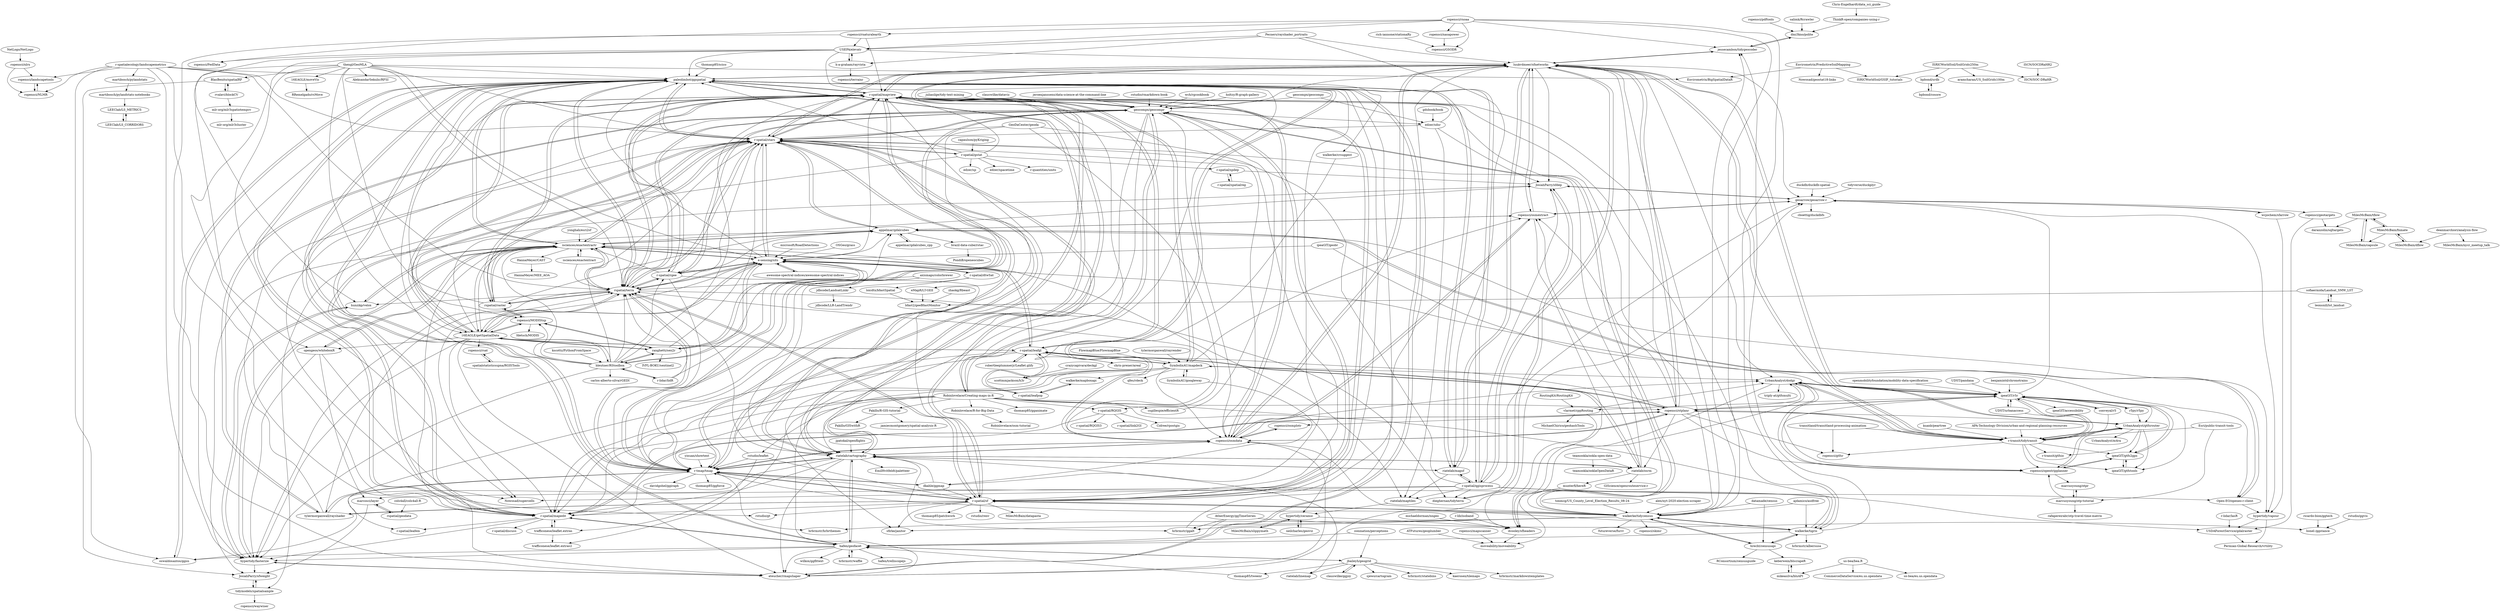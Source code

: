 digraph G {
"Chris-Engelhardt/data_sci_guide" -> "ThinkR-open/companies-using-r" ["e"=1]
"ThinkR-open/companies-using-r" -> "dmi3kno/polite"
"jeroenjanssens/data-science-at-the-command-line" -> "geocompx/geocompr" ["e"=1]
"OSGeo/grass" -> "e-sensing/sits" ["e"=1]
"tylermorganwall/rayrender" -> "SymbolixAU/mapdeck" ["e"=1]
"zhaokg/Rbeast" -> "bfast2/geeBfastMonitor" ["e"=1]
"thomasp85/scico" -> "paleolimbot/ggspatial" ["e"=1]
"r-spatial/leafgl" -> "SymbolixAU/mapdeck"
"r-spatial/leafgl" -> "r-spatial/leafpop"
"r-spatial/leafgl" -> "r-spatial/mapview"
"r-spatial/leafgl" -> "robertleeplummerjr/Leaflet.glify" ["e"=1]
"r-spatial/leafgl" -> "r-spatial/leafem"
"r-spatial/leafgl" -> "isciences/exactextractr"
"r-spatial/leafgl" -> "16EAGLE/getSpatialData"
"r-spatial/leafgl" -> "r-spatial/mapedit"
"r-spatial/leafgl" -> "chris-prener/areal"
"r-spatial/leafgl" -> "riatelab/osrm"
"edzer/sdsr" -> "JosiahParry/sfdep"
"edzer/sdsr" -> "riatelab/maptiles"
"edzer/sdsr" -> "r-spatial/stars"
"edzer/sdsr" -> "r-spatial/mapview"
"Robinlovelace/Creating-maps-in-R" -> "geocompx/geocompr"
"Robinlovelace/Creating-maps-in-R" -> "r-tmap/tmap"
"Robinlovelace/Creating-maps-in-R" -> "csgillespie/efficientR" ["e"=1]
"Robinlovelace/Creating-maps-in-R" -> "r-spatial/mapedit"
"Robinlovelace/Creating-maps-in-R" -> "walkerke/tigris"
"Robinlovelace/Creating-maps-in-R" -> "Pakillo/R-GIS-tutorial"
"Robinlovelace/Creating-maps-in-R" -> "Robinlovelace/R-for-Big-Data"
"Robinlovelace/Creating-maps-in-R" -> "ropensci/stplanr"
"Robinlovelace/Creating-maps-in-R" -> "riatelab/cartography"
"Robinlovelace/Creating-maps-in-R" -> "thomasp85/gganimate" ["e"=1]
"Robinlovelace/Creating-maps-in-R" -> "r-spatial/mapview"
"Robinlovelace/Creating-maps-in-R" -> "dkahle/ggmap" ["e"=1]
"Robinlovelace/Creating-maps-in-R" -> "paleolimbot/ggspatial"
"Robinlovelace/Creating-maps-in-R" -> "rstudio/leaflet" ["e"=1]
"Robinlovelace/Creating-maps-in-R" -> "r-spatial/RQGIS"
"rich-iannone/stationaRy" -> "ropensci/GSODR" ["e"=1]
"MilesMcBain/dflow" -> "MilesMcBain/fnmate"
"tylermorganwall/rayshader" -> "r-tmap/tmap" ["e"=1]
"tylermorganwall/rayshader" -> "geocompx/geocompr" ["e"=1]
"tylermorganwall/rayshader" -> "r-spatial/sf" ["e"=1]
"tylermorganwall/rayshader" -> "r-spatial/stars" ["e"=1]
"tylermorganwall/rayshader" -> "rspatial/terra" ["e"=1]
"yixuan/showtext" -> "r-tmap/tmap" ["e"=1]
"thengl/GeoMLA" -> "BlasBenito/spatialRF"
"thengl/GeoMLA" -> "AleksandarSekulic/RFSI"
"thengl/GeoMLA" -> "r-spatial/stars"
"thengl/GeoMLA" -> "rspatial/terra"
"thengl/GeoMLA" -> "16EAGLE/getSpatialData"
"thengl/GeoMLA" -> "Nowosad/supercells"
"thengl/GeoMLA" -> "e-sensing/sits"
"thengl/GeoMLA" -> "paleolimbot/ggspatial"
"thengl/GeoMLA" -> "ropensci/MODIStsp"
"thengl/GeoMLA" -> "opengeos/whiteboxR"
"thengl/GeoMLA" -> "16EAGLE/moveVis"
"thengl/GeoMLA" -> "Envirometrix/BigSpatialDataR"
"Open-EO/openeo-r-client" -> "appelmar/gdalcubes"
"Open-EO/openeo-r-client" -> "hypertidy/vapour"
"eMapR/LT-GEE" -> "bfast2/geeBfastMonitor" ["e"=1]
"ropensci/nlrx" -> "ropensci/landscapetools"
"ropensci/nlrx" -> "ropensci/NLMR"
"SymbolixAU/mapdeck" -> "r-spatial/leafgl"
"SymbolixAU/mapdeck" -> "SymbolixAU/googleway"
"SymbolixAU/mapdeck" -> "r-spatial/mapview"
"SymbolixAU/mapdeck" -> "ropensci/osmextract"
"SymbolixAU/mapdeck" -> "r-spatial/mapedit"
"SymbolixAU/mapdeck" -> "ropensci/stplanr"
"SymbolixAU/mapdeck" -> "qfes/rdeck" ["e"=1]
"SymbolixAU/mapdeck" -> "ateucher/rmapshaper"
"SymbolixAU/mapdeck" -> "walkerke/mapboxapi"
"SymbolixAU/mapdeck" -> "scottmmjackson/h3r"
"SymbolixAU/mapdeck" -> "ropensci/osmdata"
"SymbolixAU/mapdeck" -> "UrbanAnalyst/dodgr"
"SymbolixAU/mapdeck" -> "trafficonese/leaflet.extras2"
"appelmar/gdalcubes" -> "Open-EO/openeo-r-client"
"appelmar/gdalcubes" -> "appelmar/gdalcubes_cpp"
"appelmar/gdalcubes" -> "hypertidy/vapour"
"appelmar/gdalcubes" -> "isciences/exactextractr"
"appelmar/gdalcubes" -> "brazil-data-cube/rstac"
"appelmar/gdalcubes" -> "r-spatial/stars"
"appelmar/gdalcubes" -> "ropensci/osmextract"
"luukvdmeer/sfnetworks" -> "jessecambon/tidygeocoder"
"luukvdmeer/sfnetworks" -> "ropensci/osmextract"
"luukvdmeer/sfnetworks" -> "r-spatial/stars"
"luukvdmeer/sfnetworks" -> "ropensci/stplanr"
"luukvdmeer/sfnetworks" -> "r-spatial/mapview"
"luukvdmeer/sfnetworks" -> "riatelab/mapsf"
"luukvdmeer/sfnetworks" -> "r-tmap/tmap"
"luukvdmeer/sfnetworks" -> "paleolimbot/ggspatial"
"luukvdmeer/sfnetworks" -> "ropensci/osmdata"
"luukvdmeer/sfnetworks" -> "JosiahParry/sfdep"
"luukvdmeer/sfnetworks" -> "geoarrow/geoarrow-r"
"luukvdmeer/sfnetworks" -> "r-spatial/qgisprocess"
"luukvdmeer/sfnetworks" -> "ipeaGIT/r5r"
"luukvdmeer/sfnetworks" -> "r-transit/tidytransit"
"luukvdmeer/sfnetworks" -> "UrbanAnalyst/dodgr"
"loicdtx/bfastSpatial" -> "bfast2/geeBfastMonitor"
"bleutner/RStoolbox" -> "16EAGLE/getSpatialData"
"bleutner/RStoolbox" -> "e-sensing/sits"
"bleutner/RStoolbox" -> "ranghetti/sen2r"
"bleutner/RStoolbox" -> "rspatial/terra"
"bleutner/RStoolbox" -> "r-spatial/mapview"
"bleutner/RStoolbox" -> "isciences/exactextractr"
"bleutner/RStoolbox" -> "ropensci/MODIStsp"
"bleutner/RStoolbox" -> "r-spatial/stars"
"bleutner/RStoolbox" -> "hypertidy/fasterize"
"bleutner/RStoolbox" -> "r-spatial/rgee" ["e"=1]
"bleutner/RStoolbox" -> "paleolimbot/ggspatial"
"bleutner/RStoolbox" -> "r-lidar/lidR" ["e"=1]
"bleutner/RStoolbox" -> "carlos-alberto-silva/rGEDI" ["e"=1]
"leonsnill/lst_landsat" -> "sofiaermida/Landsat_SMW_LST"
"r-spatialecology/landscapemetrics" -> "ropensci/NLMR"
"r-spatialecology/landscapemetrics" -> "paleolimbot/ggspatial"
"r-spatialecology/landscapemetrics" -> "martibosch/pylandstats"
"r-spatialecology/landscapemetrics" -> "ropensci/landscapetools"
"r-spatialecology/landscapemetrics" -> "rspatial/terra"
"r-spatialecology/landscapemetrics" -> "r-spatial/mapedit"
"r-spatialecology/landscapemetrics" -> "hypertidy/fasterize"
"r-spatialecology/landscapemetrics" -> "r-spatial/stars"
"r-spatialecology/landscapemetrics" -> "oswaldosantos/ggsn"
"dmi3kno/polite" -> "jessecambon/tidygeocoder"
"gdsbook/book" -> "edzer/sdsr" ["e"=1]
"ropensci/rnoaa" -> "ropensci/nasapower"
"ropensci/rnoaa" -> "USEPA/elevatr"
"ropensci/rnoaa" -> "ropensci/FedData"
"ropensci/rnoaa" -> "ropensci/GSODR"
"ropensci/rnoaa" -> "jessecambon/tidygeocoder"
"ropensci/rnoaa" -> "walkerke/tigris"
"ropensci/rnoaa" -> "ropensci/rnaturalearth"
"ropensci/rnoaa" -> "walkerke/tidycensus"
"openmobilityfoundation/mobility-data-specification" -> "ipeaGIT/r5r" ["e"=1]
"walkerke/mapboxapi" -> "r-spatial/leafpop"
"r-tmap/tmap" -> "r-spatial/mapview"
"r-tmap/tmap" -> "r-spatial/stars"
"r-tmap/tmap" -> "r-spatial/sf"
"r-tmap/tmap" -> "rspatial/terra"
"r-tmap/tmap" -> "geocompx/geocompr"
"r-tmap/tmap" -> "paleolimbot/ggspatial"
"r-tmap/tmap" -> "riatelab/cartography"
"r-tmap/tmap" -> "luukvdmeer/sfnetworks"
"r-tmap/tmap" -> "ropensci/osmdata"
"r-tmap/tmap" -> "r-spatial/mapedit"
"r-tmap/tmap" -> "hrbrmstr/hrbrthemes" ["e"=1]
"r-tmap/tmap" -> "thomasp85/ggforce" ["e"=1]
"r-tmap/tmap" -> "tylermorganwall/rayshader" ["e"=1]
"r-tmap/tmap" -> "dkahle/ggmap" ["e"=1]
"r-tmap/tmap" -> "davidgohel/ggiraph" ["e"=1]
"vlarmet/cppRouting" -> "UrbanAnalyst/dodgr"
"vlarmet/cppRouting" -> "dcooley/sfheaders"
"vlarmet/cppRouting" -> "MichaelChirico/geohashTools"
"rstudio/rmarkdown-book" -> "geocompx/geocompr" ["e"=1]
"neilcharles/geoviz" -> "hypertidy/ceramic"
"mlr-org/mlr3spatiotempcv" -> "mlr-org/mlr3cluster" ["e"=1]
"wch/rgcookbook" -> "geocompx/geocompr" ["e"=1]
"jbaileyh/geogrid" -> "hafen/geofacet"
"jbaileyh/geogrid" -> "clauswilke/ggjoy" ["e"=1]
"jbaileyh/geogrid" -> "riatelab/linemap"
"jbaileyh/geogrid" -> "sjewo/cartogram"
"jbaileyh/geogrid" -> "hrbrmstr/statebins"
"jbaileyh/geogrid" -> "kaerosen/tilemaps"
"jbaileyh/geogrid" -> "thomasp85/tweenr" ["e"=1]
"jbaileyh/geogrid" -> "hrbrmstr/markdowntemplates" ["e"=1]
"ipeaGIT/geobr" -> "ipeaGIT/r5r" ["e"=1]
"ipeaGIT/geobr" -> "e-sensing/sits" ["e"=1]
"marcusyoung/otp-tutorial" -> "marcusyoung/otpr"
"marcusyoung/otp-tutorial" -> "ropensci/opentripplanner"
"marcusyoung/otp-tutorial" -> "rafapereirabr/otp-travel-time-matrix" ["e"=1]
"crazycapivara/deckgl" -> "scottmmjackson/h3r"
"rspatial/terra" -> "r-spatial/stars"
"rspatial/terra" -> "isciences/exactextractr"
"rspatial/terra" -> "r-spatial/sf"
"rspatial/terra" -> "r-tmap/tmap"
"rspatial/terra" -> "rspatial/raster"
"rspatial/terra" -> "paleolimbot/ggspatial"
"rspatial/terra" -> "r-spatial/mapview"
"rspatial/terra" -> "appelmar/gdalcubes"
"rspatial/terra" -> "16EAGLE/getSpatialData"
"rspatial/terra" -> "r-spatial/rgee" ["e"=1]
"rspatial/terra" -> "hunzikp/velox"
"rspatial/terra" -> "geocompx/geocompr"
"rspatial/terra" -> "hypertidy/fasterize"
"rspatial/terra" -> "e-sensing/sits"
"rspatial/terra" -> "dieghernan/tidyterra"
"16EAGLE/getSpatialData" -> "bleutner/RStoolbox"
"16EAGLE/getSpatialData" -> "e-sensing/sits"
"16EAGLE/getSpatialData" -> "rspatial/terra"
"16EAGLE/getSpatialData" -> "appelmar/gdalcubes"
"16EAGLE/getSpatialData" -> "r-spatial/stars"
"16EAGLE/getSpatialData" -> "r-spatial/mapview"
"16EAGLE/getSpatialData" -> "hypertidy/fasterize"
"16EAGLE/getSpatialData" -> "ranghetti/sen2r"
"16EAGLE/getSpatialData" -> "isciences/exactextractr"
"16EAGLE/getSpatialData" -> "r-spatial/leafgl"
"16EAGLE/getSpatialData" -> "r-spatial/mapedit"
"16EAGLE/getSpatialData" -> "ropensci/MODIStsp"
"16EAGLE/getSpatialData" -> "opengeos/whiteboxR"
"16EAGLE/getSpatialData" -> "ropensci/rsat"
"16EAGLE/getSpatialData" -> "ateucher/rmapshaper"
"r-transit/tidytransit" -> "UrbanAnalyst/gtfsrouter"
"r-transit/tidytransit" -> "ipeaGIT/gtfstools"
"r-transit/tidytransit" -> "UrbanAnalyst/dodgr"
"r-transit/tidytransit" -> "ipeaGIT/r5r"
"r-transit/tidytransit" -> "ipeaGIT/gtfs2gps"
"r-transit/tidytransit" -> "ropensci/opentripplanner"
"r-transit/tidytransit" -> "r-transit/gtfsio"
"r-transit/tidytransit" -> "ropensci/gtfsr"
"r-transit/tidytransit" -> "ropensci/stplanr"
"r-transit/tidytransit" -> "luukvdmeer/sfnetworks"
"michaeldorman/nngeo" -> "dcooley/sfheaders"
"isciences/exactextractr" -> "isciences/exactextract" ["e"=1]
"isciences/exactextractr" -> "rspatial/terra"
"isciences/exactextractr" -> "appelmar/gdalcubes"
"isciences/exactextractr" -> "hypertidy/fasterize"
"isciences/exactextractr" -> "r-spatial/stars"
"isciences/exactextractr" -> "hunzikp/velox"
"isciences/exactextractr" -> "paleolimbot/ggspatial"
"isciences/exactextractr" -> "opengeos/whiteboxR"
"isciences/exactextractr" -> "HannaMeyer/CAST"
"isciences/exactextractr" -> "ateucher/rmapshaper"
"isciences/exactextractr" -> "e-sensing/sits"
"isciences/exactextractr" -> "riatelab/maptiles"
"isciences/exactextractr" -> "r-spatial/leafgl"
"isciences/exactextractr" -> "JosiahParry/sfdep"
"isciences/exactextractr" -> "16EAGLE/getSpatialData"
"MilesMcBain/slippymath" -> "hypertidy/ceramic"
"hypertidy/ceramic" -> "MilesMcBain/slippymath"
"hypertidy/ceramic" -> "dcooley/sfheaders"
"hypertidy/ceramic" -> "neilcharles/geoviz"
"martibosch/pylandstats" -> "martibosch/pylandstats-notebooks"
"FlowmapBlue/FlowmapBlue" -> "SymbolixAU/mapdeck" ["e"=1]
"UDST/pandana" -> "ipeaGIT/r5r" ["e"=1]
"rvalavi/blockCV" -> "BlasBenito/spatialRF"
"rvalavi/blockCV" -> "mlr-org/mlr3spatiotempcv"
"r-spatial/spdep" -> "r-spatial/spatialreg"
"r-spatial/spdep" -> "JosiahParry/sfdep"
"r-spatial/leafpop" -> "walkerke/mapboxapi"
"r-spatial/leafpop" -> "r-spatial/leafgl"
"Envirometrix/PredictiveSoilMapping" -> "ISRICWorldSoil/GSIF_tutorials"
"Envirometrix/PredictiveSoilMapping" -> "Nowosad/geostat18-links"
"Envirometrix/PredictiveSoilMapping" -> "Envirometrix/BigSpatialDataR"
"ropensci/opentripplanner" -> "ipeaGIT/gtfs2gps"
"ropensci/opentripplanner" -> "marcusyoung/otpr"
"ropensci/opentripplanner" -> "UrbanAnalyst/gtfsrouter"
"ropensci/opentripplanner" -> "UrbanAnalyst/dodgr"
"marcusyoung/otpr" -> "marcusyoung/otp-tutorial"
"kuanb/peartree" -> "r-transit/tidytransit" ["e"=1]
"opengeos/whiteboxR" -> "Nowosad/supercells"
"opengeos/whiteboxR" -> "hypertidy/fasterize"
"opengeos/whiteboxR" -> "marcosci/layer"
"opengeos/whiteboxR" -> "isciences/exactextractr"
"isciences/exactextract" -> "isciences/exactextractr" ["e"=1]
"isciences/exactextract" -> "rspatial/terra" ["e"=1]
"spatialstatisticsupna/RGISTools" -> "ropensci/rsat"
"rspatial/raster" -> "rspatial/terra"
"rspatial/raster" -> "r-spatial/stars"
"rspatial/raster" -> "r-spatial/mapview"
"rspatial/raster" -> "paleolimbot/ggspatial"
"rspatial/raster" -> "appelmar/gdalcubes"
"rspatial/raster" -> "ropensci/MODIStsp"
"rspatial/raster" -> "isciences/exactextractr"
"ropensci/nasapower" -> "ropensci/GSODR"
"MilesMcBain/fnmate" -> "MilesMcBain/dflow"
"MilesMcBain/fnmate" -> "MilesMcBain/tflow"
"MilesMcBain/fnmate" -> "MilesMcBain/capsule"
"ATFutures/geoplumber" -> "moveability/moveability"
"yonghah/esri2sf" -> "isciences/exactextractr"
"ropensci/landscapetools" -> "ropensci/NLMR"
"dcooley/sfheaders" -> "moveability/moveability"
"r-lib/isoband" -> "dcooley/sfheaders"
"UrbanAnalyst/gtfsrouter" -> "r-transit/tidytransit"
"UrbanAnalyst/gtfsrouter" -> "UrbanAnalyst/dodgr"
"UrbanAnalyst/gtfsrouter" -> "ropensci/opentripplanner"
"UrbanAnalyst/gtfsrouter" -> "r-transit/gtfsio"
"UrbanAnalyst/gtfsrouter" -> "ipeaGIT/gtfs2gps"
"UrbanAnalyst/gtfsrouter" -> "UrbanAnalyst/m4ra"
"UrbanAnalyst/gtfsrouter" -> "ipeaGIT/gtfstools"
"ropensci/mapscanner" -> "moveability/moveability"
"appelmar/gdalcubes_cpp" -> "appelmar/gdalcubes"
"r-spatial/spatialreg" -> "r-spatial/spdep"
"martibosch/pylandstats-notebooks" -> "LEEClab/LS_METRICS"
"bpbond/cosore" -> "bpbond/srdb"
"MilesMcBain/capsule" -> "MilesMcBain/tflow"
"capaulson/pyKriging" -> "r-spatial/gstat" ["e"=1]
"rspatial/geodata" -> "marcosci/layer"
"r-spatial/rgee" -> "e-sensing/sits" ["e"=1]
"r-spatial/rgee" -> "rspatial/terra" ["e"=1]
"r-spatial/rgee" -> "r-spatial/mapview" ["e"=1]
"r-spatial/rgee" -> "r-spatial/stars" ["e"=1]
"r-spatial/rgee" -> "isciences/exactextractr" ["e"=1]
"r-spatial/rgee" -> "r-tmap/tmap" ["e"=1]
"r-spatial/rgee" -> "r-spatial/sf" ["e"=1]
"r-spatial/rgee" -> "geocompx/geocompr" ["e"=1]
"jessecambon/tidygeocoder" -> "luukvdmeer/sfnetworks"
"jessecambon/tidygeocoder" -> "dmi3kno/polite"
"ropensci/osmextract" -> "ropensci/osmdata"
"ropensci/osmextract" -> "geoarrow/geoarrow-r"
"ropensci/osmextract" -> "dcooley/sfheaders"
"ropensci/osmextract" -> "appelmar/gdalcubes"
"ropensci/osmextract" -> "luukvdmeer/sfnetworks"
"munterfi/hereR" -> "dcooley/sfheaders"
"walkerke/crsuggest" -> "chris-prener/areal"
"r-spatial/dtwSat" -> "loicdtx/bfastSpatial"
"r-spatial/dtwSat" -> "e-sensing/sits"
"r-spatial/dtwSat" -> "jdbcode/LandsatLinkr"
"riatelab/mapsf" -> "paleolimbot/ggspatial"
"riatelab/mapsf" -> "luukvdmeer/sfnetworks"
"riatelab/mapsf" -> "r-spatial/qgisprocess"
"riatelab/mapsf" -> "riatelab/cartography"
"riatelab/mapsf" -> "riatelab/maptiles"
"brazil-data-cube/rstac" -> "PondiB/openeocubes"
"mikeasilva/blsAPI" -> "keberwein/blscrapeR"
"sofiaermida/Landsat_SMW_LST" -> "leonsnill/lst_landsat"
"sofiaermida/Landsat_SMW_LST" -> "bfast2/geeBfastMonitor"
"rstudio/leaflet" -> "r-spatial/mapview" ["e"=1]
"rstudio/leaflet" -> "r-tmap/tmap" ["e"=1]
"rstudio/leaflet" -> "r-spatial/sf" ["e"=1]
"rstudio/leaflet" -> "trafficonese/leaflet.extras" ["e"=1]
"APA-Technology-Division/urban-and-regional-planning-resources" -> "r-transit/tidytransit" ["e"=1]
"dkahle/ggmap" -> "r-tmap/tmap" ["e"=1]
"dkahle/ggmap" -> "paleolimbot/ggspatial" ["e"=1]
"dkahle/ggmap" -> "riatelab/cartography" ["e"=1]
"dkahle/ggmap" -> "r-spatial/sf" ["e"=1]
"NetLogo/NetLogo" -> "ropensci/nlrx" ["e"=1]
"ropensci/MODIStsp" -> "ranghetti/sen2r"
"ropensci/MODIStsp" -> "fdetsch/MODIS"
"ropensci/MODIStsp" -> "rspatial/raster"
"ropensci/MODIStsp" -> "16EAGLE/getSpatialData"
"jdbcode/LandsatLinkr" -> "jdbcode/LLR-LandTrendr"
"ipeaGIT/r5r" -> "UrbanAnalyst/dodgr"
"ipeaGIT/r5r" -> "r-transit/tidytransit"
"ipeaGIT/r5r" -> "ipeaGIT/gtfs2gps"
"ipeaGIT/r5r" -> "r5py/r5py" ["e"=1]
"ipeaGIT/r5r" -> "UrbanAnalyst/gtfsrouter"
"ipeaGIT/r5r" -> "ipeaGIT/accessibility"
"ipeaGIT/r5r" -> "luukvdmeer/sfnetworks"
"ipeaGIT/r5r" -> "conveyal/r5" ["e"=1]
"ipeaGIT/r5r" -> "ropensci/stplanr"
"ipeaGIT/r5r" -> "ipeaGIT/gtfstools"
"ipeaGIT/r5r" -> "ropensci/opentripplanner"
"ipeaGIT/r5r" -> "UDST/urbanaccess" ["e"=1]
"ipeaGIT/r5r" -> "vlarmet/cppRouting"
"ipeaGIT/r5r" -> "geoarrow/geoarrow-r"
"teamookla/ookla-open-data" -> "teamookla/ooklaOpenDataR"
"teamookla/ookla-open-data" -> "riatelab/osrm"
"ipeaGIT/gtfs2gps" -> "ipeaGIT/gtfstools"
"ipeaGIT/gtfs2gps" -> "ropensci/opentripplanner"
"ipeaGIT/gtfs2gps" -> "ipeaGIT/r5r"
"deanmarchiori/analysis-flow" -> "MilesMcBain/nycr_meetup_talk"
"deanmarchiori/analysis-flow" -> "MilesMcBain/dflow"
"bpbond/srdb" -> "bpbond/cosore"
"ropensci/rsat" -> "spatialstatisticsupna/RGISTools"
"jpatokal/openflights" -> "riatelab/cartography" ["e"=1]
"alex/nyt-2020-election-scraper" -> "walkerke/tidycensus" ["e"=1]
"microsoft/RoadDetections" -> "e-sensing/sits" ["e"=1]
"hrbrmstr/waffle" -> "hafen/geofacet" ["e"=1]
"r-spatial/qgisprocess" -> "Nowosad/supercells"
"r-spatial/qgisprocess" -> "geoarrow/geoarrow-r"
"r-spatial/qgisprocess" -> "paleolimbot/ggspatial"
"r-spatial/qgisprocess" -> "marcosci/layer"
"r-spatial/qgisprocess" -> "riatelab/mapsf"
"r-spatial/qgisprocess" -> "luukvdmeer/sfnetworks"
"r-spatial/qgisprocess" -> "r-spatial/stars"
"r-spatial/qgisprocess" -> "JosiahParry/sfdep"
"r-spatial/qgisprocess" -> "Open-EO/openeo-r-client"
"r-spatial/qgisprocess" -> "dieghernan/tidyterra"
"r-spatial/qgisprocess" -> "USDAForestService/gdalraster"
"r-spatial/qgisprocess" -> "riatelab/maptiles"
"awesome-spectral-indices/awesome-spectral-indices" -> "e-sensing/sits" ["e"=1]
"ricardo-bion/ggtech" -> "lionel-/ggstance" ["e"=1]
"walkerke/tigris" -> "walkerke/tidycensus"
"walkerke/tigris" -> "hrecht/censusapi"
"walkerke/tigris" -> "r-tmap/tmap"
"walkerke/tigris" -> "jessecambon/tidygeocoder"
"walkerke/tigris" -> "hrbrmstr/albersusa" ["e"=1]
"walkerke/tigris" -> "r-spatial/mapview"
"walkerke/tigris" -> "hafen/geofacet"
"walkerke/tigris" -> "r-spatial/sf"
"holtzy/R-graph-gallery" -> "geocompx/geocompr" ["e"=1]
"ropensci/rnaturalearth" -> "ateucher/rmapshaper"
"ropensci/rnaturalearth" -> "r-spatial/mapview"
"ropensci/rnaturalearth" -> "USEPA/elevatr"
"riatelab/maptiles" -> "hypertidy/ceramic"
"ateucher/rmapshaper" -> "hypertidy/fasterize"
"ateucher/rmapshaper" -> "geoarrow/geoarrow-r"
"ateucher/rmapshaper" -> "paleolimbot/ggspatial"
"ropensci/stplanr" -> "UrbanAnalyst/dodgr"
"ropensci/stplanr" -> "luukvdmeer/sfnetworks"
"ropensci/stplanr" -> "ropensci/osmdata"
"ropensci/stplanr" -> "r-spatial/mapedit"
"ropensci/stplanr" -> "r-transit/tidytransit"
"ropensci/stplanr" -> "SymbolixAU/mapdeck"
"ropensci/stplanr" -> "ipeaGIT/r5r"
"ropensci/stplanr" -> "r-spatial/mapview"
"ropensci/stplanr" -> "UrbanAnalyst/gtfsrouter"
"ropensci/stplanr" -> "ropensci/opentripplanner"
"ropensci/stplanr" -> "r-spatial/leafgl"
"ropensci/stplanr" -> "ropensci/osmextract"
"ropensci/stplanr" -> "ropensci/gtfsr"
"ropensci/stplanr" -> "riatelab/osrm"
"ropensci/stplanr" -> "ropensci/osmplotr"
"riatelab/cartography" -> "paleolimbot/ggspatial"
"riatelab/cartography" -> "r-tmap/tmap"
"riatelab/cartography" -> "r-spatial/mapview"
"riatelab/cartography" -> "r-spatial/stars"
"riatelab/cartography" -> "ropensci/osmdata"
"riatelab/cartography" -> "hafen/geofacet"
"riatelab/cartography" -> "riatelab/mapsf"
"riatelab/cartography" -> "r-spatial/mapedit"
"riatelab/cartography" -> "riatelab/osrm"
"riatelab/cartography" -> "rspatial/terra"
"riatelab/cartography" -> "oswaldosantos/ggsn"
"riatelab/cartography" -> "riatelab/linemap"
"riatelab/cartography" -> "ateucher/rmapshaper"
"riatelab/cartography" -> "hrbrmstr/ggalt" ["e"=1]
"riatelab/cartography" -> "EmilHvitfeldt/paletteer" ["e"=1]
"tidymodels/spatialsample" -> "JosiahParry/sfweight"
"tidymodels/spatialsample" -> "ropensci/waywiser"
"JosiahParry/sfweight" -> "tidymodels/spatialsample"
"wcjochem/sfarrow" -> "geoarrow/geoarrow-r"
"wcjochem/sfarrow" -> "hypertidy/vapour"
"Robinlovelace/R-for-Big-Data" -> "Robinlovelace/osm-tutorial"
"BlasBenito/spatialRF" -> "rvalavi/blockCV"
"BlasBenito/spatialRF" -> "JosiahParry/sfweight"
"MilesMcBain/tflow" -> "MilesMcBain/capsule"
"MilesMcBain/tflow" -> "MilesMcBain/fnmate"
"MilesMcBain/tflow" -> "daranzolin/sqltargets"
"h-a-graham/rayvista" -> "ropensci/terrainr"
"h-a-graham/rayvista" -> "USEPA/elevatr"
"ipeaGIT/gtfstools" -> "ipeaGIT/gtfs2gps"
"robertleeplummerjr/Leaflet.glify" -> "r-spatial/leafgl" ["e"=1]
"r-spatial/sf" -> "r-spatial/stars"
"r-spatial/sf" -> "r-spatial/mapview"
"r-spatial/sf" -> "r-tmap/tmap"
"r-spatial/sf" -> "rspatial/terra"
"r-spatial/sf" -> "geocompx/geocompr"
"r-spatial/sf" -> "r-spatial/mapedit"
"r-spatial/sf" -> "sfirke/janitor" ["e"=1]
"r-spatial/sf" -> "MilesMcBain/datapasta" ["e"=1]
"r-spatial/sf" -> "rstudio/gt" ["e"=1]
"r-spatial/sf" -> "thomasp85/patchwork" ["e"=1]
"r-spatial/sf" -> "luukvdmeer/sfnetworks"
"r-spatial/sf" -> "paleolimbot/ggspatial"
"r-spatial/sf" -> "walkerke/tidycensus"
"r-spatial/sf" -> "rstudio/renv" ["e"=1]
"r-spatial/sf" -> "tylermorganwall/rayshader" ["e"=1]
"csgillespie/efficientR" -> "geocompx/geocompr" ["e"=1]
"r-spatial/mapview" -> "r-spatial/mapedit"
"r-spatial/mapview" -> "r-spatial/stars"
"r-spatial/mapview" -> "r-tmap/tmap"
"r-spatial/mapview" -> "r-spatial/sf"
"r-spatial/mapview" -> "rspatial/terra"
"r-spatial/mapview" -> "luukvdmeer/sfnetworks"
"r-spatial/mapview" -> "paleolimbot/ggspatial"
"r-spatial/mapview" -> "geocompx/geocompr"
"r-spatial/mapview" -> "r-spatial/leafgl"
"r-spatial/mapview" -> "riatelab/cartography"
"r-spatial/mapview" -> "SymbolixAU/mapdeck"
"r-spatial/mapview" -> "16EAGLE/getSpatialData"
"r-spatial/mapview" -> "r-spatial/rgee" ["e"=1]
"r-spatial/mapview" -> "ropensci/osmdata"
"r-spatial/mapview" -> "rspatial/raster"
"marcosci/layer" -> "JosiahParry/sfweight"
"marcosci/layer" -> "rspatial/geodata"
"JosiahParry/sfdep" -> "geoarrow/geoarrow-r"
"JosiahParry/sfdep" -> "dieghernan/tidyterra"
"JosiahParry/sfdep" -> "JosiahParry/sfweight"
"GeoDaCenter/geoda" -> "r-spatial/stars" ["e"=1]
"GeoDaCenter/geoda" -> "r-spatial/RQGIS" ["e"=1]
"GeoDaCenter/geoda" -> "r-spatial/sf" ["e"=1]
"GeoDaCenter/geoda" -> "r-tmap/tmap" ["e"=1]
"cols4all/cols4all-R" -> "rspatial/geodata" ["e"=1]
"riatelab/osrm" -> "munterfi/hereR"
"riatelab/osrm" -> "r-spatial/leafgl"
"riatelab/osrm" -> "riatelab/cartography"
"riatelab/osrm" -> "luukvdmeer/sfnetworks"
"riatelab/osrm" -> "GIScience/openrouteservice-r" ["e"=1]
"riatelab/osrm" -> "ropensci/osmextract"
"ajdamico/asdfree" -> "walkerke/tidycensus" ["e"=1]
"ajdamico/asdfree" -> "walkerke/tigris" ["e"=1]
"hrbrmstr/ggalt" -> "paleolimbot/ggspatial" ["e"=1]
"Esri/public-transit-tools" -> "r-transit/tidytransit" ["e"=1]
"Esri/public-transit-tools" -> "marcusyoung/otp-tutorial" ["e"=1]
"geoarrow/geoarrow-r" -> "wcjochem/sfarrow"
"geoarrow/geoarrow-r" -> "JosiahParry/sfdep"
"geoarrow/geoarrow-r" -> "ropensci/osmextract"
"geoarrow/geoarrow-r" -> "hypertidy/vapour"
"geoarrow/geoarrow-r" -> "ropensci/geotargets"
"geoarrow/geoarrow-r" -> "cboettig/duckdbfs"
"datamade/census" -> "walkerke/tidycensus" ["e"=1]
"datamade/census" -> "hrecht/censusapi" ["e"=1]
"geocompx/geocompy" -> "edzer/sdsr" ["e"=1]
"geocompx/geocompy" -> "geocompx/geocompr" ["e"=1]
"dieghernan/tidyterra" -> "JosiahParry/sfdep"
"r-spatial/gstat" -> "r-spatial/stars"
"r-spatial/gstat" -> "paleolimbot/ggspatial"
"r-spatial/gstat" -> "edzer/sp" ["e"=1]
"r-spatial/gstat" -> "edzer/spacetime"
"r-spatial/gstat" -> "r-spatial/mapview"
"r-spatial/gstat" -> "r-spatial/spdep"
"r-spatial/gstat" -> "tidymodels/spatialsample"
"r-spatial/gstat" -> "r-quantities/units" ["e"=1]
"conveyal/r5" -> "ipeaGIT/r5r" ["e"=1]
"conveyal/r5" -> "r-transit/tidytransit" ["e"=1]
"oswaldosantos/ggsn" -> "paleolimbot/ggspatial"
"r5py/r5py" -> "ipeaGIT/r5r" ["e"=1]
"r5py/r5py" -> "UrbanAnalyst/gtfsrouter" ["e"=1]
"ISRICWorldSoil/SoilGrids250m" -> "ISRICWorldSoil/GSIF_tutorials"
"ISRICWorldSoil/SoilGrids250m" -> "aramcharan/US_SoilGrids100m"
"ISRICWorldSoil/SoilGrids250m" -> "bpbond/srdb"
"ISRICWorldSoil/SoilGrids250m" -> "ISCN/SOC-DRaHR"
"RoutingKit/RoutingKit" -> "vlarmet/cppRouting" ["e"=1]
"Pecners/rayshader_portraits" -> "h-a-graham/rayvista" ["e"=1]
"Pecners/rayshader_portraits" -> "USEPA/elevatr" ["e"=1]
"Pecners/rayshader_portraits" -> "luukvdmeer/sfnetworks" ["e"=1]
"Pecners/rayshader_portraits" -> "riatelab/mapsf" ["e"=1]
"benjamintd/chronotrains" -> "ipeaGIT/r5r" ["e"=1]
"tidyverse/duckplyr" -> "geoarrow/geoarrow-r" ["e"=1]
"ropensci/pdftools" -> "dmi3kno/polite" ["e"=1]
"ropensci/osmplotr" -> "ropensci/osmdata"
"AtherEnergy/ggTimeSeries" -> "lionel-/ggstance"
"AtherEnergy/ggTimeSeries" -> "hafen/geofacet"
"AtherEnergy/ggTimeSeries" -> "hrbrmstr/ggalt" ["e"=1]
"r-lidar/lidR" -> "rspatial/terra" ["e"=1]
"r-lidar/lidR" -> "e-sensing/sits" ["e"=1]
"r-lidar/lidR" -> "bleutner/RStoolbox" ["e"=1]
"r-spatial/RQGIS" -> "r-spatial/RQGIS3"
"r-spatial/RQGIS" -> "r-spatial/mapedit"
"r-spatial/RQGIS" -> "r-spatial/link2GI"
"r-spatial/RQGIS" -> "Cidree/rpostgis"
"keberwein/blscrapeR" -> "mikeasilva/blsAPI"
"thomasp85/tweenr" -> "hafen/geofacet" ["e"=1]
"hrecht/censusapi" -> "walkerke/tidycensus"
"hrecht/censusapi" -> "walkerke/tigris"
"hrecht/censusapi" -> "keberwein/blscrapeR"
"hrecht/censusapi" -> "RConsortium/censusguide"
"SymbolixAU/googleway" -> "SymbolixAU/mapdeck"
"SymbolixAU/googleway" -> "hypertidy/ceramic"
"LEEClab/LS_CORRIDORS" -> "LEEClab/LS_METRICS"
"juliasilge/tidy-text-mining" -> "geocompx/geocompr" ["e"=1]
"zonination/perceptions" -> "hafen/geofacet" ["e"=1]
"zonination/perceptions" -> "jbaileyh/geogrid" ["e"=1]
"duckdb/duckdb-spatial" -> "geoarrow/geoarrow-r" ["e"=1]
"trafficonese/leaflet.extras" -> "r-spatial/mapedit"
"trafficonese/leaflet.extras" -> "trafficonese/leaflet.extras2"
"paleolimbot/ggspatial" -> "riatelab/cartography"
"paleolimbot/ggspatial" -> "r-spatial/stars"
"paleolimbot/ggspatial" -> "rspatial/terra"
"paleolimbot/ggspatial" -> "r-tmap/tmap"
"paleolimbot/ggspatial" -> "riatelab/mapsf"
"paleolimbot/ggspatial" -> "hafen/geofacet"
"paleolimbot/ggspatial" -> "ateucher/rmapshaper"
"paleolimbot/ggspatial" -> "isciences/exactextractr"
"paleolimbot/ggspatial" -> "ropensci/osmdata"
"paleolimbot/ggspatial" -> "luukvdmeer/sfnetworks"
"paleolimbot/ggspatial" -> "oswaldosantos/ggsn"
"paleolimbot/ggspatial" -> "r-spatial/mapview"
"paleolimbot/ggspatial" -> "r-spatial/mapedit"
"paleolimbot/ggspatial" -> "r-spatial/qgisprocess"
"paleolimbot/ggspatial" -> "hypertidy/fasterize"
"us-bea/bea.R" -> "us-bea/eu.us.opendata"
"us-bea/bea.R" -> "CommerceDataService/eu.us.opendata"
"us-bea/bea.R" -> "mikeasilva/blsAPI"
"USEPA/elevatr" -> "h-a-graham/rayvista"
"USEPA/elevatr" -> "ropensci/FedData"
"USEPA/elevatr" -> "paleolimbot/ggspatial"
"USEPA/elevatr" -> "hunzikp/velox"
"USEPA/elevatr" -> "walkerke/crsuggest"
"USEPA/elevatr" -> "r-spatial/mapedit"
"USEPA/elevatr" -> "luukvdmeer/sfnetworks"
"hunzikp/velox" -> "hypertidy/fasterize"
"hunzikp/velox" -> "isciences/exactextractr"
"USDAForestService/gdalraster" -> "Permian-Global-Research/vrtility"
"UDST/urbanaccess" -> "ipeaGIT/r5r" ["e"=1]
"UDST/urbanaccess" -> "r-transit/tidytransit" ["e"=1]
"ropensci/osmdata" -> "ropensci/osmextract"
"ropensci/osmdata" -> "ropensci/osmplotr"
"ropensci/osmdata" -> "paleolimbot/ggspatial"
"ropensci/osmdata" -> "luukvdmeer/sfnetworks"
"ropensci/osmdata" -> "r-tmap/tmap"
"ropensci/osmdata" -> "ropensci/stplanr"
"ropensci/osmdata" -> "r-spatial/stars"
"ropensci/osmdata" -> "UrbanAnalyst/dodgr"
"ropensci/osmdata" -> "riatelab/cartography"
"ropensci/osmdata" -> "r-spatial/mapview"
"ropensci/osmdata" -> "ateucher/rmapshaper"
"ropensci/osmdata" -> "rspatial/terra"
"ropensci/geotargets" -> "daranzolin/sqltargets"
"ropensci/geotargets" -> "USDAForestService/gdalraster"
"r-spatial/mapedit" -> "r-spatial/mapview"
"r-spatial/mapedit" -> "r-spatial/discuss"
"r-spatial/mapedit" -> "r-spatial/stars"
"r-spatial/mapedit" -> "r-spatial/leafem"
"r-spatial/mapedit" -> "trafficonese/leaflet.extras"
"r-spatial/mapedit" -> "hafen/geofacet"
"r-spatial/mapedit" -> "paleolimbot/ggspatial"
"r-spatial/mapedit" -> "ropensci/stplanr"
"r-spatial/mapedit" -> "hypertidy/fasterize"
"salimk/Rcrawler" -> "dmi3kno/polite" ["e"=1]
"r-spatial/stars" -> "rspatial/terra"
"r-spatial/stars" -> "r-spatial/mapview"
"r-spatial/stars" -> "r-spatial/sf"
"r-spatial/stars" -> "r-tmap/tmap"
"r-spatial/stars" -> "paleolimbot/ggspatial"
"r-spatial/stars" -> "appelmar/gdalcubes"
"r-spatial/stars" -> "isciences/exactextractr"
"r-spatial/stars" -> "r-spatial/mapedit"
"r-spatial/stars" -> "geocompx/geocompr"
"r-spatial/stars" -> "luukvdmeer/sfnetworks"
"r-spatial/stars" -> "e-sensing/sits"
"r-spatial/stars" -> "rspatial/raster"
"r-spatial/stars" -> "riatelab/cartography"
"r-spatial/stars" -> "r-spatial/gstat"
"r-spatial/stars" -> "16EAGLE/getSpatialData"
"tonmcg/US_County_Level_Election_Results_08-24" -> "walkerke/tidycensus" ["e"=1]
"r-lidar/lasR" -> "USDAForestService/gdalraster" ["e"=1]
"LEEClab/LS_METRICS" -> "LEEClab/LS_CORRIDORS"
"geocompx/geocompr" -> "r-spatial/sf"
"geocompx/geocompr" -> "r-tmap/tmap"
"geocompx/geocompr" -> "r-spatial/stars"
"geocompx/geocompr" -> "r-spatial/mapview"
"geocompx/geocompr" -> "rspatial/terra"
"geocompx/geocompr" -> "tylermorganwall/rayshader" ["e"=1]
"geocompx/geocompr" -> "luukvdmeer/sfnetworks"
"geocompx/geocompr" -> "r-spatial/rgee" ["e"=1]
"geocompx/geocompr" -> "Robinlovelace/Creating-maps-in-R"
"geocompx/geocompr" -> "edzer/sdsr"
"geocompx/geocompr" -> "walkerke/tidycensus"
"geocompx/geocompr" -> "sfirke/janitor" ["e"=1]
"geocompx/geocompr" -> "riatelab/cartography"
"geocompx/geocompr" -> "rstudio/gt" ["e"=1]
"geocompx/geocompr" -> "ropensci/osmdata"
"kscottz/PythonFromSpace" -> "bleutner/RStoolbox" ["e"=1]
"Pakillo/R-GIS-tutorial" -> "jamiecmontgomery/spatial-analysis-R"
"Pakillo/R-GIS-tutorial" -> "Pakillo/GISwithR"
"hypertidy/fasterize" -> "hunzikp/velox"
"hypertidy/fasterize" -> "isciences/exactextractr"
"hypertidy/fasterize" -> "JosiahParry/sfweight"
"hypertidy/fasterize" -> "ateucher/rmapshaper"
"axismaps/colorbrewer" -> "rspatial/terra" ["e"=1]
"axismaps/colorbrewer" -> "r-tmap/tmap" ["e"=1]
"axismaps/colorbrewer" -> "riatelab/cartography" ["e"=1]
"e-sensing/sits" -> "r-spatial/rgee" ["e"=1]
"e-sensing/sits" -> "r-spatial/stars"
"e-sensing/sits" -> "16EAGLE/getSpatialData"
"e-sensing/sits" -> "isciences/exactextractr"
"e-sensing/sits" -> "rspatial/terra"
"e-sensing/sits" -> "ranghetti/sen2r"
"e-sensing/sits" -> "appelmar/gdalcubes"
"e-sensing/sits" -> "bleutner/RStoolbox"
"e-sensing/sits" -> "r-spatial/mapview"
"e-sensing/sits" -> "r-spatial/dtwSat"
"e-sensing/sits" -> "paleolimbot/ggspatial"
"e-sensing/sits" -> "awesome-spectral-indices/awesome-spectral-indices" ["e"=1]
"e-sensing/sits" -> "Open-EO/openeo-r-client"
"e-sensing/sits" -> "eMapR/LT-GEE" ["e"=1]
"e-sensing/sits" -> "Nowosad/supercells"
"clauswilke/ggjoy" -> "jbaileyh/geogrid" ["e"=1]
"rstudio/ggvis" -> "lionel-/ggstance" ["e"=1]
"clauswilke/dataviz" -> "geocompx/geocompr" ["e"=1]
"walkerke/tidycensus" -> "walkerke/tigris"
"walkerke/tidycensus" -> "hrecht/censusapi"
"walkerke/tidycensus" -> "r-tmap/tmap"
"walkerke/tidycensus" -> "r-spatial/sf"
"walkerke/tidycensus" -> "r-spatial/stars"
"walkerke/tidycensus" -> "ropensci/osmdata"
"walkerke/tidycensus" -> "geocompx/geocompr"
"walkerke/tidycensus" -> "sfirke/janitor" ["e"=1]
"walkerke/tidycensus" -> "ropensci/skimr" ["e"=1]
"walkerke/tidycensus" -> "jessecambon/tidygeocoder"
"walkerke/tidycensus" -> "luukvdmeer/sfnetworks"
"walkerke/tidycensus" -> "hrbrmstr/hrbrthemes" ["e"=1]
"walkerke/tidycensus" -> "hrbrmstr/ggalt" ["e"=1]
"walkerke/tidycensus" -> "r-spatial/mapview"
"walkerke/tidycensus" -> "futureverse/furrr" ["e"=1]
"hafen/geofacet" -> "paleolimbot/ggspatial"
"hafen/geofacet" -> "r-spatial/mapedit"
"hafen/geofacet" -> "jbaileyh/geogrid"
"hafen/geofacet" -> "riatelab/cartography"
"hafen/geofacet" -> "hrbrmstr/waffle" ["e"=1]
"hafen/geofacet" -> "ateucher/rmapshaper"
"hafen/geofacet" -> "hafen/trelliscopejs" ["e"=1]
"hafen/geofacet" -> "oswaldosantos/ggsn"
"hafen/geofacet" -> "hypertidy/fasterize"
"hafen/geofacet" -> "wilkox/ggfittext" ["e"=1]
"UrbanAnalyst/dodgr" -> "UrbanAnalyst/gtfsrouter"
"UrbanAnalyst/dodgr" -> "dcooley/sfheaders"
"UrbanAnalyst/dodgr" -> "ipeaGIT/r5r"
"UrbanAnalyst/dodgr" -> "triply-at/gtfsmulti"
"UrbanAnalyst/dodgr" -> "r-transit/tidytransit"
"UrbanAnalyst/dodgr" -> "ropensci/opentripplanner"
"UrbanAnalyst/dodgr" -> "moveability/moveability"
"HannaMeyer/CAST" -> "HannaMeyer/MEE_AOA"
"16EAGLE/moveVis" -> "RRemelgado/rsMove"
"transitland/transitland-processing-animation" -> "ropensci/gtfsr" ["e"=1]
"transitland/transitland-processing-animation" -> "r-transit/tidytransit" ["e"=1]
"hypertidy/vapour" -> "USDAForestService/gdalraster"
"hypertidy/vapour" -> "Permian-Global-Research/vrtility"
"ropensci/NLMR" -> "ropensci/landscapetools"
"ranghetti/sen2r" -> "appelmar/gdalcubes"
"ranghetti/sen2r" -> "ropensci/MODIStsp"
"ranghetti/sen2r" -> "16EAGLE/getSpatialData"
"ranghetti/sen2r" -> "IVFL-BOKU/sentinel2"
"ranghetti/sen2r" -> "e-sensing/sits"
"ranghetti/sen2r" -> "bleutner/RStoolbox"
"ranghetti/sen2r" -> "r-spatial/stars"
"ISCN/SOCDRaHR2" -> "ISCN/SOC-DRaHR"
"Chris-Engelhardt/data_sci_guide" ["l"="40.565,35.484", "c"=51]
"ThinkR-open/companies-using-r" ["l"="39.153,35.48"]
"dmi3kno/polite" ["l"="39.15,35.428"]
"jeroenjanssens/data-science-at-the-command-line" ["l"="40.218,35.365", "c"=51]
"geocompx/geocompr" ["l"="39.152,35.245"]
"OSGeo/grass" ["l"="39.32,23.771", "c"=157]
"e-sensing/sits" ["l"="39.23,35.251"]
"tylermorganwall/rayrender" ["l"="40.728,35.322", "c"=51]
"SymbolixAU/mapdeck" ["l"="39.108,35.326"]
"zhaokg/Rbeast" ["l"="45.487,26.573", "c"=68]
"bfast2/geeBfastMonitor" ["l"="39.298,35.082"]
"thomasp85/scico" ["l"="40.75,35.478", "c"=51]
"paleolimbot/ggspatial" ["l"="39.181,35.291"]
"r-spatial/leafgl" ["l"="39.145,35.318"]
"r-spatial/leafpop" ["l"="39.086,35.331"]
"r-spatial/mapview" ["l"="39.162,35.283"]
"robertleeplummerjr/Leaflet.glify" ["l"="38.384,23.036", "c"=449]
"r-spatial/leafem" ["l"="39.112,35.342"]
"isciences/exactextractr" ["l"="39.221,35.283"]
"16EAGLE/getSpatialData" ["l"="39.211,35.273"]
"r-spatial/mapedit" ["l"="39.138,35.299"]
"chris-prener/areal" ["l"="39.186,35.386"]
"riatelab/osrm" ["l"="39.098,35.311"]
"edzer/sdsr" ["l"="39.181,35.239"]
"JosiahParry/sfdep" ["l"="39.241,35.286"]
"riatelab/maptiles" ["l"="39.174,35.282"]
"r-spatial/stars" ["l"="39.183,35.267"]
"Robinlovelace/Creating-maps-in-R" ["l"="39.112,35.244"]
"r-tmap/tmap" ["l"="39.152,35.271"]
"csgillespie/efficientR" ["l"="40.407,35.421", "c"=51]
"walkerke/tigris" ["l"="39.103,35.29"]
"Pakillo/R-GIS-tutorial" ["l"="39.095,35.161"]
"Robinlovelace/R-for-Big-Data" ["l"="39.091,35.196"]
"ropensci/stplanr" ["l"="39.132,35.336"]
"riatelab/cartography" ["l"="39.143,35.288"]
"thomasp85/gganimate" ["l"="40.544,35.445", "c"=51]
"dkahle/ggmap" ["l"="40.506,35.416", "c"=51]
"rstudio/leaflet" ["l"="42.383,35.276", "c"=849]
"r-spatial/RQGIS" ["l"="39.068,35.221"]
"rich-iannone/stationaRy" ["l"="41.104,25.954", "c"=420]
"ropensci/GSODR" ["l"="39.197,35.425"]
"MilesMcBain/dflow" ["l"="39.566,35.259"]
"MilesMcBain/fnmate" ["l"="39.536,35.268"]
"tylermorganwall/rayshader" ["l"="40.707,35.416", "c"=51]
"r-spatial/sf" ["l"="39.132,35.259"]
"rspatial/terra" ["l"="39.194,35.276"]
"yixuan/showtext" ["l"="40.699,35.445", "c"=51]
"thengl/GeoMLA" ["l"="39.268,35.254"]
"BlasBenito/spatialRF" ["l"="39.337,35.242"]
"AleksandarSekulic/RFSI" ["l"="39.309,35.232"]
"Nowosad/supercells" ["l"="39.268,35.271"]
"ropensci/MODIStsp" ["l"="39.231,35.231"]
"opengeos/whiteboxR" ["l"="39.264,35.284"]
"16EAGLE/moveVis" ["l"="39.335,35.21"]
"Envirometrix/BigSpatialDataR" ["l"="39.374,35.282"]
"Open-EO/openeo-r-client" ["l"="39.252,35.274"]
"appelmar/gdalcubes" ["l"="39.23,35.269"]
"hypertidy/vapour" ["l"="39.276,35.308"]
"eMapR/LT-GEE" ["l"="41.843,24.325", "c"=76]
"ropensci/nlrx" ["l"="39.282,35.395"]
"ropensci/landscapetools" ["l"="39.254,35.373"]
"ropensci/NLMR" ["l"="39.269,35.372"]
"SymbolixAU/googleway" ["l"="39.055,35.327"]
"ropensci/osmextract" ["l"="39.167,35.327"]
"qfes/rdeck" ["l"="40.921,35.075", "c"=51]
"ateucher/rmapshaper" ["l"="39.183,35.311"]
"walkerke/mapboxapi" ["l"="39.068,35.347"]
"scottmmjackson/h3r" ["l"="39.017,35.352"]
"ropensci/osmdata" ["l"="39.153,35.305"]
"UrbanAnalyst/dodgr" ["l"="39.103,35.364"]
"trafficonese/leaflet.extras2" ["l"="39.067,35.304"]
"appelmar/gdalcubes_cpp" ["l"="39.255,35.24"]
"brazil-data-cube/rstac" ["l"="39.282,35.214"]
"luukvdmeer/sfnetworks" ["l"="39.164,35.316"]
"jessecambon/tidygeocoder" ["l"="39.146,35.357"]
"riatelab/mapsf" ["l"="39.197,35.306"]
"geoarrow/geoarrow-r" ["l"="39.235,35.327"]
"r-spatial/qgisprocess" ["l"="39.23,35.301"]
"ipeaGIT/r5r" ["l"="39.138,35.371"]
"r-transit/tidytransit" ["l"="39.123,35.365"]
"loicdtx/bfastSpatial" ["l"="39.279,35.121"]
"bleutner/RStoolbox" ["l"="39.211,35.257"]
"ranghetti/sen2r" ["l"="39.214,35.237"]
"hypertidy/fasterize" ["l"="39.21,35.297"]
"r-spatial/rgee" ["l"="41.723,24.268", "c"=76]
"r-lidar/lidR" ["l"="37.77,22.982", "c"=914]
"carlos-alberto-silva/rGEDI" ["l"="37.652,22.955", "c"=914]
"leonsnill/lst_landsat" ["l"="39.32,35.032"]
"sofiaermida/Landsat_SMW_LST" ["l"="39.312,35.05"]
"r-spatialecology/landscapemetrics" ["l"="39.22,35.332"]
"martibosch/pylandstats" ["l"="39.298,35.376"]
"oswaldosantos/ggsn" ["l"="39.187,35.326"]
"gdsbook/book" ["l"="41.427,24.219", "c"=76]
"ropensci/rnoaa" ["l"="39.173,35.369"]
"ropensci/nasapower" ["l"="39.181,35.415"]
"USEPA/elevatr" ["l"="39.208,35.36"]
"ropensci/FedData" ["l"="39.213,35.387"]
"ropensci/rnaturalearth" ["l"="39.191,35.347"]
"walkerke/tidycensus" ["l"="39.119,35.281"]
"openmobilityfoundation/mobility-data-specification" ["l"="36.039,19.705", "c"=1150]
"hrbrmstr/hrbrthemes" ["l"="40.616,35.462", "c"=51]
"thomasp85/ggforce" ["l"="40.639,35.467", "c"=51]
"davidgohel/ggiraph" ["l"="40.622,35.447", "c"=51]
"vlarmet/cppRouting" ["l"="39.079,35.395"]
"dcooley/sfheaders" ["l"="39.058,35.365"]
"MichaelChirico/geohashTools" ["l"="39.058,35.432"]
"rstudio/rmarkdown-book" ["l"="40.425,35.445", "c"=51]
"neilcharles/geoviz" ["l"="38.999,35.301"]
"hypertidy/ceramic" ["l"="39.044,35.309"]
"mlr-org/mlr3spatiotempcv" ["l"="39.408,35.218"]
"mlr-org/mlr3cluster" ["l"="40.293,35.731", "c"=51]
"wch/rgcookbook" ["l"="40.378,35.459", "c"=51]
"jbaileyh/geogrid" ["l"="39.016,35.317"]
"hafen/geofacet" ["l"="39.121,35.313"]
"clauswilke/ggjoy" ["l"="40.682,35.399", "c"=51]
"riatelab/linemap" ["l"="39.05,35.287"]
"sjewo/cartogram" ["l"="38.95,35.327"]
"hrbrmstr/statebins" ["l"="38.96,35.303"]
"kaerosen/tilemaps" ["l"="38.979,35.326"]
"thomasp85/tweenr" ["l"="40.65,35.379", "c"=51]
"hrbrmstr/markdowntemplates" ["l"="40.504,35.378", "c"=51]
"ipeaGIT/geobr" ["l"="6.229,-20.48", "c"=96]
"marcusyoung/otp-tutorial" ["l"="39.091,35.438"]
"marcusyoung/otpr" ["l"="39.088,35.423"]
"ropensci/opentripplanner" ["l"="39.102,35.39"]
"rafapereirabr/otp-travel-time-matrix" ["l"="36.009,19.571", "c"=1150]
"crazycapivara/deckgl" ["l"="38.969,35.364"]
"rspatial/raster" ["l"="39.196,35.254"]
"hunzikp/velox" ["l"="39.221,35.313"]
"dieghernan/tidyterra" ["l"="39.255,35.303"]
"ropensci/rsat" ["l"="39.288,35.321"]
"UrbanAnalyst/gtfsrouter" ["l"="39.113,35.38"]
"ipeaGIT/gtfstools" ["l"="39.136,35.395"]
"ipeaGIT/gtfs2gps" ["l"="39.122,35.393"]
"r-transit/gtfsio" ["l"="39.111,35.398"]
"ropensci/gtfsr" ["l"="39.147,35.384"]
"michaeldorman/nngeo" ["l"="39.02,35.379"]
"isciences/exactextract" ["l"="41.541,24.265", "c"=76]
"HannaMeyer/CAST" ["l"="39.313,35.274"]
"MilesMcBain/slippymath" ["l"="39.018,35.293"]
"martibosch/pylandstats-notebooks" ["l"="39.337,35.404"]
"FlowmapBlue/FlowmapBlue" ["l"="39.093,24.315", "c"=157]
"UDST/pandana" ["l"="41.377,24.149", "c"=76]
"rvalavi/blockCV" ["l"="39.376,35.23"]
"r-spatial/spdep" ["l"="39.252,35.213"]
"r-spatial/spatialreg" ["l"="39.271,35.194"]
"Envirometrix/PredictiveSoilMapping" ["l"="39.454,35.313"]
"ISRICWorldSoil/GSIF_tutorials" ["l"="39.512,35.336"]
"Nowosad/geostat18-links" ["l"="39.475,35.324"]
"kuanb/peartree" ["l"="36.006,19.553", "c"=1150]
"marcosci/layer" ["l"="39.306,35.29"]
"spatialstatisticsupna/RGISTools" ["l"="39.316,35.336"]
"MilesMcBain/tflow" ["l"="39.499,35.281"]
"MilesMcBain/capsule" ["l"="39.525,35.286"]
"ATFutures/geoplumber" ["l"="39.013,35.419"]
"moveability/moveability" ["l"="39.037,35.392"]
"yonghah/esri2sf" ["l"="39.301,35.255"]
"r-lib/isoband" ["l"="38.999,35.386"]
"UrbanAnalyst/m4ra" ["l"="39.101,35.41"]
"ropensci/mapscanner" ["l"="38.989,35.415"]
"LEEClab/LS_METRICS" ["l"="39.364,35.423"]
"bpbond/cosore" ["l"="39.621,35.369"]
"bpbond/srdb" ["l"="39.6,35.364"]
"capaulson/pyKriging" ["l"="40.756,22.612", "c"=325]
"r-spatial/gstat" ["l"="39.201,35.227"]
"rspatial/geodata" ["l"="39.347,35.296"]
"munterfi/hereR" ["l"="39.044,35.347"]
"walkerke/crsuggest" ["l"="39.217,35.405"]
"r-spatial/dtwSat" ["l"="39.257,35.18"]
"jdbcode/LandsatLinkr" ["l"="39.278,35.15"]
"PondiB/openeocubes" ["l"="39.305,35.186"]
"mikeasilva/blsAPI" ["l"="38.94,35.193"]
"keberwein/blscrapeR" ["l"="38.976,35.213"]
"trafficonese/leaflet.extras" ["l"="39.078,35.281"]
"APA-Technology-Division/urban-and-regional-planning-resources" ["l"="36.135,19.742", "c"=1150]
"NetLogo/NetLogo" ["l"="40.929,24.053", "c"=76]
"fdetsch/MODIS" ["l"="39.23,35.186"]
"jdbcode/LLR-LandTrendr" ["l"="39.296,35.137"]
"r5py/r5py" ["l"="35.971,19.562", "c"=1150]
"ipeaGIT/accessibility" ["l"="39.13,35.414"]
"conveyal/r5" ["l"="36.021,19.597", "c"=1150]
"UDST/urbanaccess" ["l"="41.36,24.13", "c"=76]
"teamookla/ookla-open-data" ["l"="39.004,35.269"]
"teamookla/ooklaOpenDataR" ["l"="38.97,35.259"]
"deanmarchiori/analysis-flow" ["l"="39.602,35.25"]
"MilesMcBain/nycr_meetup_talk" ["l"="39.628,35.243"]
"jpatokal/openflights" ["l"="53.81,5.94", "c"=796]
"alex/nyt-2020-election-scraper" ["l"="-16.624,-5.774", "c"=469]
"microsoft/RoadDetections" ["l"="41.543,24.305", "c"=76]
"hrbrmstr/waffle" ["l"="40.635,35.422", "c"=51]
"USDAForestService/gdalraster" ["l"="39.298,35.31"]
"awesome-spectral-indices/awesome-spectral-indices" ["l"="41.706,24.269", "c"=76]
"ricardo-bion/ggtech" ["l"="40.673,35.491", "c"=51]
"lionel-/ggstance" ["l"="39.016,35.451"]
"hrecht/censusapi" ["l"="39.061,35.255"]
"hrbrmstr/albersusa" ["l"="18.74,13.969", "c"=1213]
"holtzy/R-graph-gallery" ["l"="40.657,35.608", "c"=51]
"ropensci/osmplotr" ["l"="39.159,35.343"]
"hrbrmstr/ggalt" ["l"="40.639,35.433", "c"=51]
"EmilHvitfeldt/paletteer" ["l"="40.679,35.504", "c"=51]
"tidymodels/spatialsample" ["l"="39.279,35.231"]
"JosiahParry/sfweight" ["l"="39.285,35.264"]
"ropensci/waywiser" ["l"="39.306,35.206"]
"wcjochem/sfarrow" ["l"="39.268,35.335"]
"Robinlovelace/osm-tutorial" ["l"="39.074,35.174"]
"daranzolin/sqltargets" ["l"="39.422,35.301"]
"h-a-graham/rayvista" ["l"="39.242,35.397"]
"ropensci/terrainr" ["l"="39.264,35.431"]
"sfirke/janitor" ["l"="40.545,35.415", "c"=51]
"MilesMcBain/datapasta" ["l"="40.578,35.41", "c"=51]
"rstudio/gt" ["l"="40.537,35.431", "c"=51]
"thomasp85/patchwork" ["l"="40.561,35.454", "c"=51]
"rstudio/renv" ["l"="40.574,35.309", "c"=51]
"GeoDaCenter/geoda" ["l"="41.51,24.14", "c"=76]
"cols4all/cols4all-R" ["l"="40.798,35.483", "c"=51]
"GIScience/openrouteservice-r" ["l"="39.524,24.524", "c"=157]
"ajdamico/asdfree" ["l"="18.677,14.075", "c"=1213]
"Esri/public-transit-tools" ["l"="36.026,19.566", "c"=1150]
"ropensci/geotargets" ["l"="39.336,35.319"]
"cboettig/duckdbfs" ["l"="39.285,35.353"]
"datamade/census" ["l"="18.821,13.698", "c"=1213]
"geocompx/geocompy" ["l"="41.497,24.265", "c"=76]
"edzer/sp" ["l"="40.504,34.91", "c"=51]
"edzer/spacetime" ["l"="39.193,35.18"]
"r-quantities/units" ["l"="40.978,35.171", "c"=51]
"ISRICWorldSoil/SoilGrids250m" ["l"="39.563,35.356"]
"aramcharan/US_SoilGrids100m" ["l"="39.584,35.345"]
"ISCN/SOC-DRaHR" ["l"="39.574,35.378"]
"RoutingKit/RoutingKit" ["l"="33.033,-5.284", "c"=830]
"Pecners/rayshader_portraits" ["l"="40.847,35.595", "c"=51]
"benjamintd/chronotrains" ["l"="35.777,18.7", "c"=979]
"tidyverse/duckplyr" ["l"="40.696,35.226", "c"=51]
"ropensci/pdftools" ["l"="40.553,35.276", "c"=51]
"AtherEnergy/ggTimeSeries" ["l"="39.048,35.406"]
"r-spatial/RQGIS3" ["l"="39.027,35.2"]
"r-spatial/link2GI" ["l"="39.052,35.199"]
"Cidree/rpostgis" ["l"="39.041,35.181"]
"RConsortium/censusguide" ["l"="39.02,35.235"]
"LEEClab/LS_CORRIDORS" ["l"="39.378,35.435"]
"juliasilge/tidy-text-mining" ["l"="40.39,35.435", "c"=51]
"zonination/perceptions" ["l"="40.663,35.414", "c"=51]
"duckdb/duckdb-spatial" ["l"="41.41,24.315", "c"=76]
"us-bea/bea.R" ["l"="38.899,35.17"]
"us-bea/eu.us.opendata" ["l"="38.889,35.15"]
"CommerceDataService/eu.us.opendata" ["l"="38.87,35.164"]
"Permian-Global-Research/vrtility" ["l"="39.309,35.318"]
"r-spatial/discuss" ["l"="39.091,35.342"]
"salimk/Rcrawler" ["l"="39.6,33.841", "c"=1067]
"tonmcg/US_County_Level_Election_Results_08-24" ["l"="18.757,13.933", "c"=1213]
"r-lidar/lasR" ["l"="37.804,22.921", "c"=914]
"kscottz/PythonFromSpace" ["l"="41.832,24.246", "c"=76]
"jamiecmontgomery/spatial-analysis-R" ["l"="39.072,35.132"]
"Pakillo/GISwithR" ["l"="39.098,35.133"]
"axismaps/colorbrewer" ["l"="39.279,24.014", "c"=157]
"rstudio/ggvis" ["l"="42.356,35.225", "c"=849]
"clauswilke/dataviz" ["l"="40.503,35.508", "c"=51]
"ropensci/skimr" ["l"="40.564,35.42", "c"=51]
"futureverse/furrr" ["l"="40.555,35.357", "c"=51]
"hafen/trelliscopejs" ["l"="40.884,35.374", "c"=51]
"wilkox/ggfittext" ["l"="40.772,35.513", "c"=51]
"triply-at/gtfsmulti" ["l"="39.077,35.378"]
"HannaMeyer/MEE_AOA" ["l"="39.346,35.269"]
"RRemelgado/rsMove" ["l"="39.36,35.191"]
"transitland/transitland-processing-animation" ["l"="36.005,19.531", "c"=1150]
"IVFL-BOKU/sentinel2" ["l"="39.213,35.2"]
"ISCN/SOCDRaHR2" ["l"="39.585,35.394"]
}